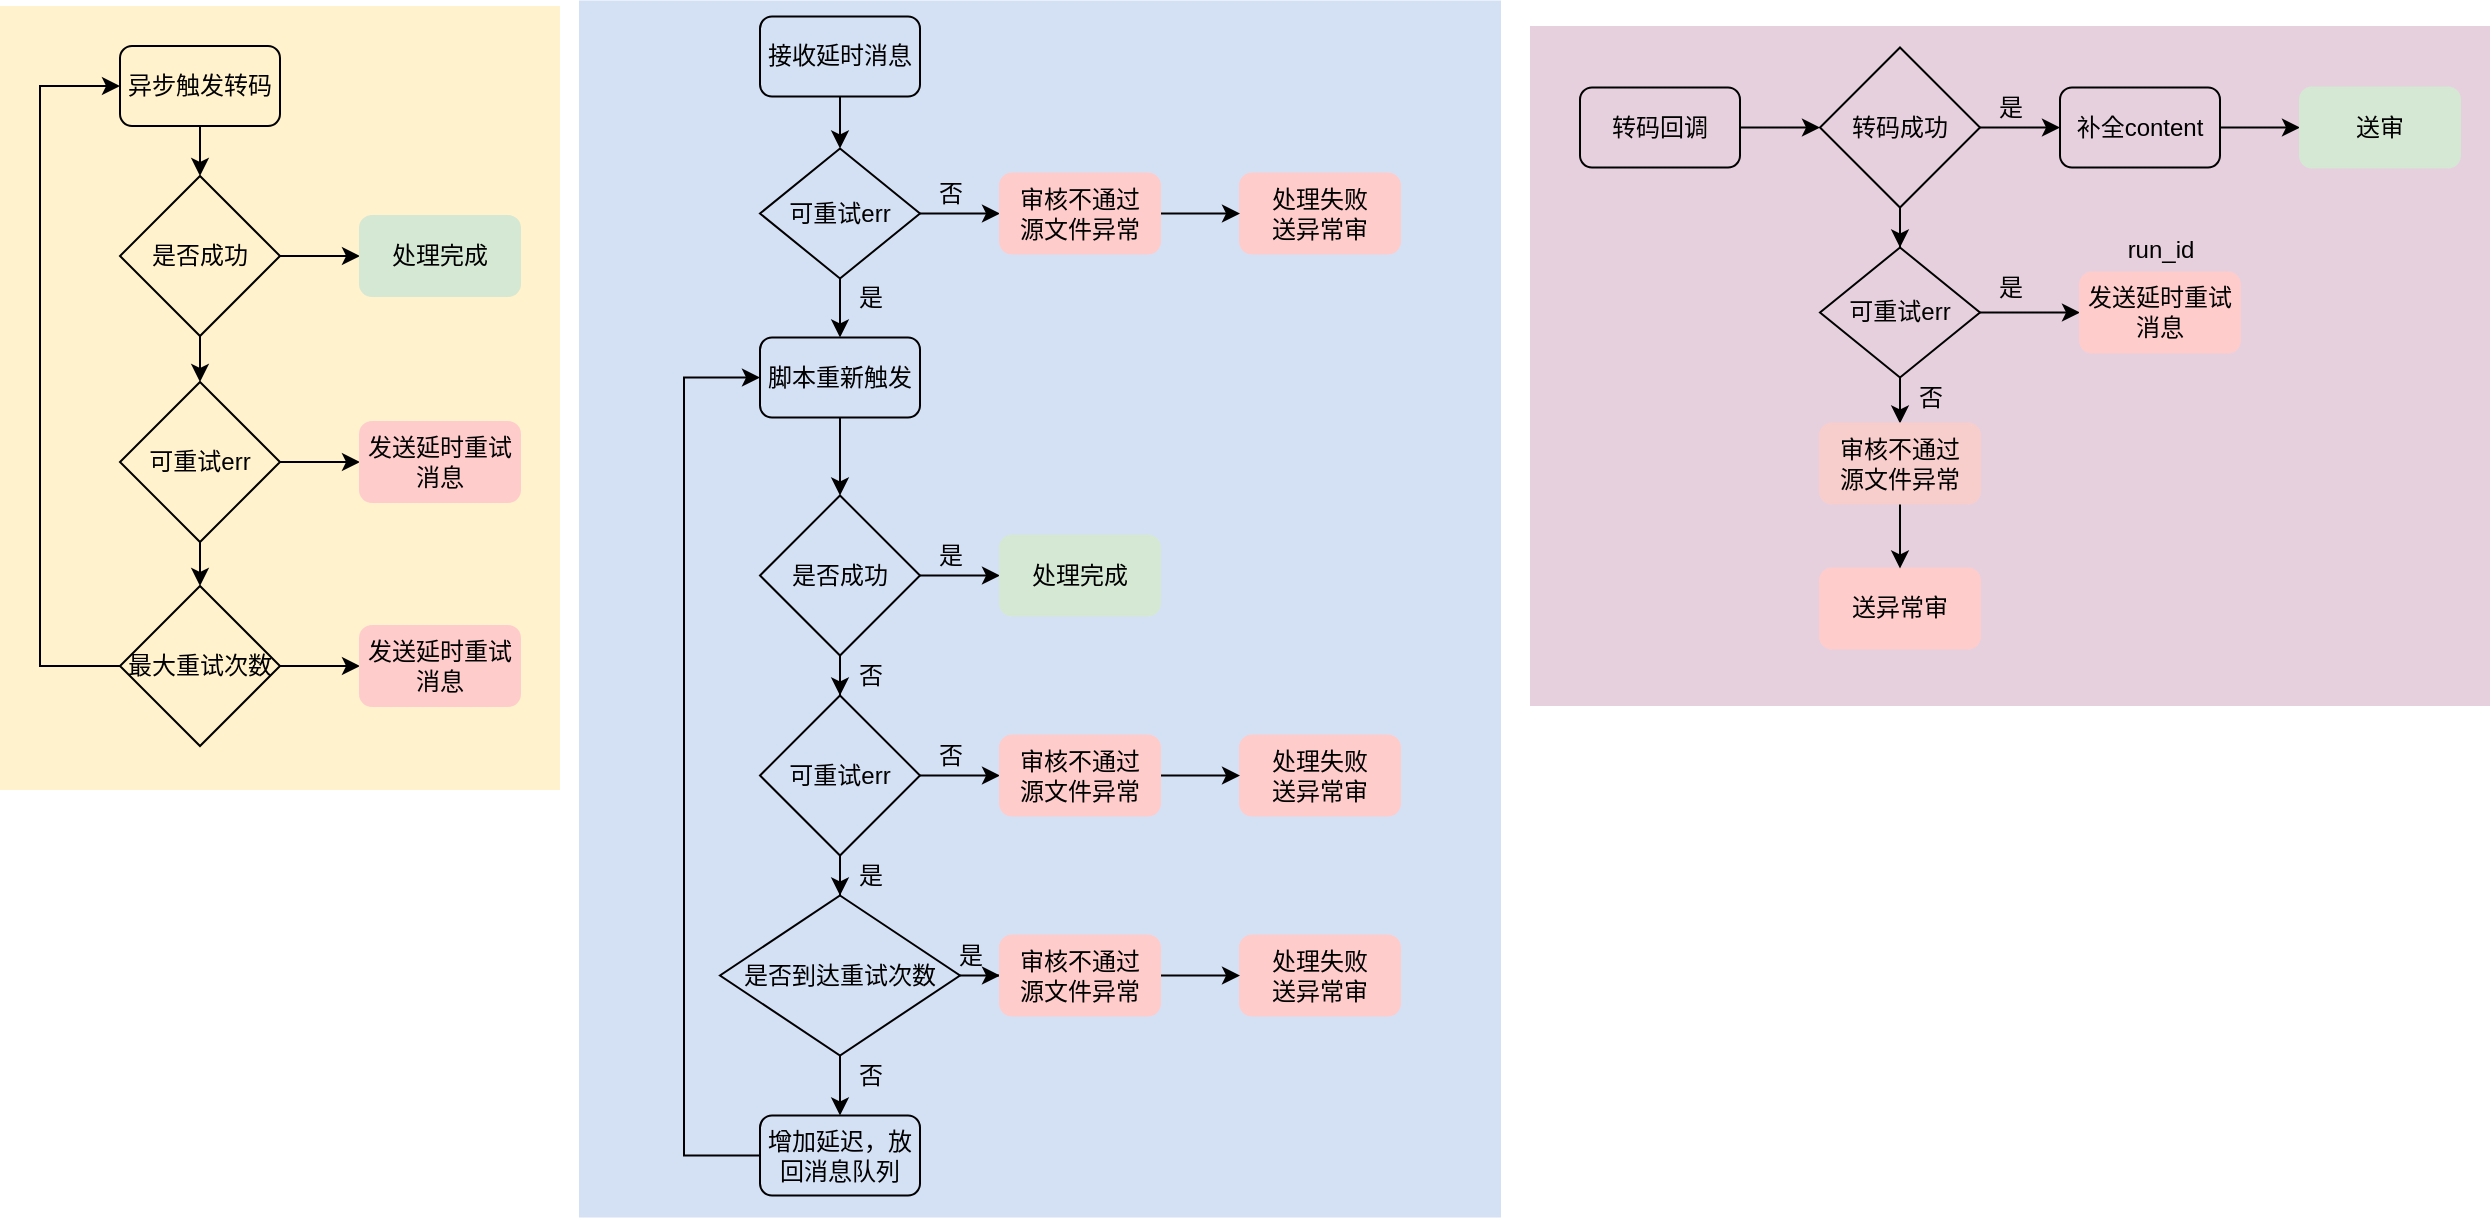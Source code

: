 <mxfile version="13.3.5" type="github"><diagram id="wNmDBNcVU30qP8OJBg1k" name="Page-1"><mxGraphModel dx="946" dy="613" grid="1" gridSize="10" guides="1" tooltips="1" connect="1" arrows="1" fold="1" page="1" pageScale="1" pageWidth="4681" pageHeight="3300" math="0" shadow="0"><root><mxCell id="0"/><mxCell id="1" parent="0"/><mxCell id="2ditBwXL95Zley4yq5MF-150" value="" style="rounded=0;whiteSpace=wrap;html=1;shadow=0;strokeColor=none;fillColor=#E6D0DE;" vertex="1" parent="1"><mxGeometry x="885" y="49" width="480" height="340" as="geometry"/></mxCell><mxCell id="2ditBwXL95Zley4yq5MF-135" value="" style="rounded=0;whiteSpace=wrap;html=1;shadow=0;strokeColor=none;fillColor=#FFF2CC;" vertex="1" parent="1"><mxGeometry x="120" y="39" width="280" height="392" as="geometry"/></mxCell><mxCell id="2ditBwXL95Zley4yq5MF-129" value="" style="rounded=0;whiteSpace=wrap;html=1;shadow=0;strokeColor=#D4E1F5;fillColor=#D4E1F5;" vertex="1" parent="1"><mxGeometry x="410" y="36.75" width="460" height="607.5" as="geometry"/></mxCell><mxCell id="2ditBwXL95Zley4yq5MF-138" style="edgeStyle=orthogonalEdgeStyle;rounded=0;orthogonalLoop=1;jettySize=auto;html=1;" edge="1" parent="1" source="2ditBwXL95Zley4yq5MF-2" target="2ditBwXL95Zley4yq5MF-136"><mxGeometry relative="1" as="geometry"/></mxCell><mxCell id="2ditBwXL95Zley4yq5MF-2" value="异步触发转码" style="rounded=1;whiteSpace=wrap;html=1;fillColor=none;" vertex="1" parent="1"><mxGeometry x="180" y="59" width="80" height="40" as="geometry"/></mxCell><mxCell id="2ditBwXL95Zley4yq5MF-12" style="edgeStyle=orthogonalEdgeStyle;rounded=0;orthogonalLoop=1;jettySize=auto;html=1;entryX=0;entryY=0.5;entryDx=0;entryDy=0;" edge="1" parent="1" source="2ditBwXL95Zley4yq5MF-8" target="2ditBwXL95Zley4yq5MF-11"><mxGeometry relative="1" as="geometry"/></mxCell><mxCell id="2ditBwXL95Zley4yq5MF-8" value="转码回调" style="rounded=1;whiteSpace=wrap;html=1;fillColor=none;" vertex="1" parent="1"><mxGeometry x="910" y="79.75" width="80" height="40" as="geometry"/></mxCell><mxCell id="2ditBwXL95Zley4yq5MF-15" style="edgeStyle=orthogonalEdgeStyle;rounded=0;orthogonalLoop=1;jettySize=auto;html=1;" edge="1" parent="1" source="2ditBwXL95Zley4yq5MF-11" target="2ditBwXL95Zley4yq5MF-13"><mxGeometry relative="1" as="geometry"/></mxCell><mxCell id="2ditBwXL95Zley4yq5MF-54" style="edgeStyle=orthogonalEdgeStyle;rounded=0;orthogonalLoop=1;jettySize=auto;html=1;" edge="1" parent="1" source="2ditBwXL95Zley4yq5MF-11" target="2ditBwXL95Zley4yq5MF-52"><mxGeometry relative="1" as="geometry"/></mxCell><mxCell id="2ditBwXL95Zley4yq5MF-11" value="转码成功" style="rhombus;whiteSpace=wrap;html=1;fillColor=none;" vertex="1" parent="1"><mxGeometry x="1030" y="59.75" width="80" height="80" as="geometry"/></mxCell><mxCell id="2ditBwXL95Zley4yq5MF-16" style="edgeStyle=orthogonalEdgeStyle;rounded=0;orthogonalLoop=1;jettySize=auto;html=1;entryX=0;entryY=0.5;entryDx=0;entryDy=0;" edge="1" parent="1" source="2ditBwXL95Zley4yq5MF-13" target="2ditBwXL95Zley4yq5MF-14"><mxGeometry relative="1" as="geometry"/></mxCell><mxCell id="2ditBwXL95Zley4yq5MF-13" value="补全content" style="rounded=1;whiteSpace=wrap;html=1;fillColor=none;" vertex="1" parent="1"><mxGeometry x="1150" y="79.75" width="80" height="40" as="geometry"/></mxCell><mxCell id="2ditBwXL95Zley4yq5MF-14" value="送审" style="rounded=1;whiteSpace=wrap;html=1;strokeColor=#D5E8D4;fillColor=#D5E8D4;" vertex="1" parent="1"><mxGeometry x="1270" y="79.75" width="80" height="40" as="geometry"/></mxCell><mxCell id="2ditBwXL95Zley4yq5MF-112" style="edgeStyle=orthogonalEdgeStyle;rounded=0;orthogonalLoop=1;jettySize=auto;html=1;entryX=0.5;entryY=0;entryDx=0;entryDy=0;" edge="1" parent="1" source="2ditBwXL95Zley4yq5MF-19" target="2ditBwXL95Zley4yq5MF-108"><mxGeometry relative="1" as="geometry"/></mxCell><mxCell id="2ditBwXL95Zley4yq5MF-19" value="接收延时消息" style="rounded=1;whiteSpace=wrap;html=1;fillColor=none;" vertex="1" parent="1"><mxGeometry x="500" y="44.25" width="80" height="40" as="geometry"/></mxCell><mxCell id="2ditBwXL95Zley4yq5MF-26" style="edgeStyle=orthogonalEdgeStyle;rounded=0;orthogonalLoop=1;jettySize=auto;html=1;entryX=0.5;entryY=0;entryDx=0;entryDy=0;" edge="1" parent="1" source="2ditBwXL95Zley4yq5MF-23" target="2ditBwXL95Zley4yq5MF-25"><mxGeometry relative="1" as="geometry"/></mxCell><mxCell id="2ditBwXL95Zley4yq5MF-23" value="脚本重新触发" style="rounded=1;whiteSpace=wrap;html=1;fillColor=none;" vertex="1" parent="1"><mxGeometry x="500" y="204.75" width="80" height="40" as="geometry"/></mxCell><mxCell id="2ditBwXL95Zley4yq5MF-79" style="edgeStyle=orthogonalEdgeStyle;rounded=0;orthogonalLoop=1;jettySize=auto;html=1;entryX=0;entryY=0.5;entryDx=0;entryDy=0;" edge="1" parent="1" source="2ditBwXL95Zley4yq5MF-25" target="2ditBwXL95Zley4yq5MF-27"><mxGeometry relative="1" as="geometry"/></mxCell><mxCell id="2ditBwXL95Zley4yq5MF-88" style="edgeStyle=orthogonalEdgeStyle;rounded=0;orthogonalLoop=1;jettySize=auto;html=1;" edge="1" parent="1" source="2ditBwXL95Zley4yq5MF-25" target="2ditBwXL95Zley4yq5MF-87"><mxGeometry relative="1" as="geometry"/></mxCell><mxCell id="2ditBwXL95Zley4yq5MF-25" value="是否成功" style="rhombus;whiteSpace=wrap;html=1;fillColor=none;" vertex="1" parent="1"><mxGeometry x="500" y="283.75" width="80" height="80" as="geometry"/></mxCell><mxCell id="2ditBwXL95Zley4yq5MF-27" value="处理完成" style="rounded=1;whiteSpace=wrap;html=1;strokeColor=#D5E8D4;fillColor=#D5E8D4;" vertex="1" parent="1"><mxGeometry x="620" y="303.75" width="80" height="40" as="geometry"/></mxCell><mxCell id="2ditBwXL95Zley4yq5MF-74" style="edgeStyle=orthogonalEdgeStyle;rounded=0;orthogonalLoop=1;jettySize=auto;html=1;" edge="1" parent="1" source="2ditBwXL95Zley4yq5MF-29" target="2ditBwXL95Zley4yq5MF-31"><mxGeometry relative="1" as="geometry"/></mxCell><mxCell id="2ditBwXL95Zley4yq5MF-126" style="edgeStyle=orthogonalEdgeStyle;rounded=0;orthogonalLoop=1;jettySize=auto;html=1;" edge="1" parent="1" source="2ditBwXL95Zley4yq5MF-29" target="2ditBwXL95Zley4yq5MF-123"><mxGeometry relative="1" as="geometry"/></mxCell><mxCell id="2ditBwXL95Zley4yq5MF-29" value="是否到达重试次数" style="rhombus;whiteSpace=wrap;html=1;fillColor=none;" vertex="1" parent="1"><mxGeometry x="480" y="483.75" width="120" height="80" as="geometry"/></mxCell><mxCell id="2ditBwXL95Zley4yq5MF-133" style="edgeStyle=orthogonalEdgeStyle;rounded=0;orthogonalLoop=1;jettySize=auto;html=1;entryX=0;entryY=0.5;entryDx=0;entryDy=0;" edge="1" parent="1" source="2ditBwXL95Zley4yq5MF-31" target="2ditBwXL95Zley4yq5MF-23"><mxGeometry relative="1" as="geometry"><Array as="points"><mxPoint x="462" y="613.75"/><mxPoint x="462" y="224.75"/></Array></mxGeometry></mxCell><mxCell id="2ditBwXL95Zley4yq5MF-31" value="增加延迟，放回消息队列" style="rounded=1;whiteSpace=wrap;html=1;fillColor=none;" vertex="1" parent="1"><mxGeometry x="500" y="593.75" width="80" height="40" as="geometry"/></mxCell><mxCell id="2ditBwXL95Zley4yq5MF-35" value="处理失败&lt;br&gt;送异常审" style="rounded=1;whiteSpace=wrap;html=1;fillColor=#FFCCCC;strokeColor=#FFCCCC;" vertex="1" parent="1"><mxGeometry x="740" y="503.75" width="80" height="40" as="geometry"/></mxCell><mxCell id="2ditBwXL95Zley4yq5MF-48" value="是" style="text;html=1;align=center;verticalAlign=middle;resizable=0;points=[];autosize=1;" vertex="1" parent="1"><mxGeometry x="1110" y="79.75" width="30" height="20" as="geometry"/></mxCell><mxCell id="2ditBwXL95Zley4yq5MF-49" value="送异常审" style="rounded=1;whiteSpace=wrap;html=1;shadow=0;strokeColor=#FFCCCC;fillColor=#FFCCCC;" vertex="1" parent="1"><mxGeometry x="1030" y="320.25" width="80" height="40" as="geometry"/></mxCell><mxCell id="2ditBwXL95Zley4yq5MF-55" style="edgeStyle=orthogonalEdgeStyle;rounded=0;orthogonalLoop=1;jettySize=auto;html=1;entryX=0.5;entryY=0;entryDx=0;entryDy=0;" edge="1" parent="1" source="2ditBwXL95Zley4yq5MF-52" target="2ditBwXL95Zley4yq5MF-53"><mxGeometry relative="1" as="geometry"/></mxCell><mxCell id="2ditBwXL95Zley4yq5MF-152" style="edgeStyle=orthogonalEdgeStyle;rounded=0;orthogonalLoop=1;jettySize=auto;html=1;entryX=0;entryY=0.5;entryDx=0;entryDy=0;" edge="1" parent="1" source="2ditBwXL95Zley4yq5MF-52" target="2ditBwXL95Zley4yq5MF-151"><mxGeometry relative="1" as="geometry"/></mxCell><mxCell id="2ditBwXL95Zley4yq5MF-52" value="可重试err" style="rhombus;whiteSpace=wrap;html=1;fillColor=none;" vertex="1" parent="1"><mxGeometry x="1030" y="159.75" width="80" height="65" as="geometry"/></mxCell><mxCell id="2ditBwXL95Zley4yq5MF-60" style="edgeStyle=orthogonalEdgeStyle;rounded=0;orthogonalLoop=1;jettySize=auto;html=1;" edge="1" parent="1" source="2ditBwXL95Zley4yq5MF-53" target="2ditBwXL95Zley4yq5MF-49"><mxGeometry relative="1" as="geometry"/></mxCell><mxCell id="2ditBwXL95Zley4yq5MF-53" value="审核不通过&lt;br&gt;源文件异常" style="rounded=1;whiteSpace=wrap;html=1;strokeColor=#F8CECC;fillColor=#F8CECC;" vertex="1" parent="1"><mxGeometry x="1030" y="247.75" width="80" height="40" as="geometry"/></mxCell><mxCell id="2ditBwXL95Zley4yq5MF-57" value="否" style="text;html=1;align=center;verticalAlign=middle;resizable=0;points=[];autosize=1;" vertex="1" parent="1"><mxGeometry x="1070" y="224.75" width="30" height="20" as="geometry"/></mxCell><mxCell id="2ditBwXL95Zley4yq5MF-59" value="是" style="text;html=1;align=center;verticalAlign=middle;resizable=0;points=[];autosize=1;" vertex="1" parent="1"><mxGeometry x="1110" y="169.75" width="30" height="20" as="geometry"/></mxCell><mxCell id="2ditBwXL95Zley4yq5MF-69" value="是" style="text;html=1;align=center;verticalAlign=middle;resizable=0;points=[];autosize=1;" vertex="1" parent="1"><mxGeometry x="580" y="303.75" width="30" height="20" as="geometry"/></mxCell><mxCell id="2ditBwXL95Zley4yq5MF-75" value="否" style="text;html=1;align=center;verticalAlign=middle;resizable=0;points=[];autosize=1;" vertex="1" parent="1"><mxGeometry x="540" y="563.75" width="30" height="20" as="geometry"/></mxCell><mxCell id="2ditBwXL95Zley4yq5MF-77" value="是" style="text;html=1;align=center;verticalAlign=middle;resizable=0;points=[];autosize=1;" vertex="1" parent="1"><mxGeometry x="590" y="503.75" width="30" height="20" as="geometry"/></mxCell><mxCell id="2ditBwXL95Zley4yq5MF-91" style="edgeStyle=orthogonalEdgeStyle;rounded=0;orthogonalLoop=1;jettySize=auto;html=1;" edge="1" parent="1" source="2ditBwXL95Zley4yq5MF-87" target="2ditBwXL95Zley4yq5MF-29"><mxGeometry relative="1" as="geometry"/></mxCell><mxCell id="2ditBwXL95Zley4yq5MF-124" style="edgeStyle=orthogonalEdgeStyle;rounded=0;orthogonalLoop=1;jettySize=auto;html=1;entryX=0;entryY=0.5;entryDx=0;entryDy=0;" edge="1" parent="1" source="2ditBwXL95Zley4yq5MF-87" target="2ditBwXL95Zley4yq5MF-122"><mxGeometry relative="1" as="geometry"/></mxCell><mxCell id="2ditBwXL95Zley4yq5MF-87" value="可重试err" style="rhombus;whiteSpace=wrap;html=1;fillColor=none;" vertex="1" parent="1"><mxGeometry x="500" y="383.75" width="80" height="80" as="geometry"/></mxCell><mxCell id="2ditBwXL95Zley4yq5MF-90" value="run_id" style="whiteSpace=wrap;html=1;aspect=fixed;fillColor=none;strokeColor=none;" vertex="1" parent="1"><mxGeometry x="1176.5" y="137" width="47" height="47" as="geometry"/></mxCell><mxCell id="2ditBwXL95Zley4yq5MF-92" value="处理失败&lt;br&gt;送异常审" style="rounded=1;whiteSpace=wrap;html=1;fillColor=#FFCCCC;strokeColor=#FFCCCC;" vertex="1" parent="1"><mxGeometry x="740" y="403.75" width="80" height="40" as="geometry"/></mxCell><mxCell id="2ditBwXL95Zley4yq5MF-94" value="否" style="text;html=1;align=center;verticalAlign=middle;resizable=0;points=[];autosize=1;" vertex="1" parent="1"><mxGeometry x="580" y="403.75" width="30" height="20" as="geometry"/></mxCell><mxCell id="2ditBwXL95Zley4yq5MF-95" value="否" style="text;html=1;align=center;verticalAlign=middle;resizable=0;points=[];autosize=1;" vertex="1" parent="1"><mxGeometry x="540" y="363.75" width="30" height="20" as="geometry"/></mxCell><mxCell id="2ditBwXL95Zley4yq5MF-96" value="是" style="text;html=1;align=center;verticalAlign=middle;resizable=0;points=[];autosize=1;" vertex="1" parent="1"><mxGeometry x="540" y="463.75" width="30" height="20" as="geometry"/></mxCell><mxCell id="2ditBwXL95Zley4yq5MF-110" style="edgeStyle=orthogonalEdgeStyle;rounded=0;orthogonalLoop=1;jettySize=auto;html=1;entryX=0.5;entryY=0;entryDx=0;entryDy=0;" edge="1" parent="1" source="2ditBwXL95Zley4yq5MF-108" target="2ditBwXL95Zley4yq5MF-23"><mxGeometry relative="1" as="geometry"/></mxCell><mxCell id="2ditBwXL95Zley4yq5MF-120" style="edgeStyle=orthogonalEdgeStyle;rounded=0;orthogonalLoop=1;jettySize=auto;html=1;" edge="1" parent="1" source="2ditBwXL95Zley4yq5MF-108" target="2ditBwXL95Zley4yq5MF-119"><mxGeometry relative="1" as="geometry"/></mxCell><mxCell id="2ditBwXL95Zley4yq5MF-108" value="可重试err" style="rhombus;whiteSpace=wrap;html=1;fillColor=none;" vertex="1" parent="1"><mxGeometry x="500" y="110.25" width="80" height="65" as="geometry"/></mxCell><mxCell id="2ditBwXL95Zley4yq5MF-111" value="是" style="text;html=1;align=center;verticalAlign=middle;resizable=0;points=[];autosize=1;" vertex="1" parent="1"><mxGeometry x="540" y="175.25" width="30" height="20" as="geometry"/></mxCell><mxCell id="2ditBwXL95Zley4yq5MF-116" value="处理失败&lt;br&gt;送异常审" style="rounded=1;whiteSpace=wrap;html=1;fillColor=#FFCCCC;strokeColor=#FFCCCC;" vertex="1" parent="1"><mxGeometry x="740" y="122.75" width="80" height="40" as="geometry"/></mxCell><mxCell id="2ditBwXL95Zley4yq5MF-118" value="否" style="text;html=1;align=center;verticalAlign=middle;resizable=0;points=[];autosize=1;" vertex="1" parent="1"><mxGeometry x="580" y="122.75" width="30" height="20" as="geometry"/></mxCell><mxCell id="2ditBwXL95Zley4yq5MF-121" style="edgeStyle=orthogonalEdgeStyle;rounded=0;orthogonalLoop=1;jettySize=auto;html=1;" edge="1" parent="1" source="2ditBwXL95Zley4yq5MF-119" target="2ditBwXL95Zley4yq5MF-116"><mxGeometry relative="1" as="geometry"/></mxCell><mxCell id="2ditBwXL95Zley4yq5MF-119" value="审核不通过&lt;br&gt;源文件异常" style="rounded=1;whiteSpace=wrap;html=1;fillColor=#FFCCCC;strokeColor=#FFCCCC;" vertex="1" parent="1"><mxGeometry x="620" y="122.75" width="80" height="40" as="geometry"/></mxCell><mxCell id="2ditBwXL95Zley4yq5MF-125" style="edgeStyle=orthogonalEdgeStyle;rounded=0;orthogonalLoop=1;jettySize=auto;html=1;entryX=0;entryY=0.5;entryDx=0;entryDy=0;" edge="1" parent="1" source="2ditBwXL95Zley4yq5MF-122" target="2ditBwXL95Zley4yq5MF-92"><mxGeometry relative="1" as="geometry"/></mxCell><mxCell id="2ditBwXL95Zley4yq5MF-122" value="审核不通过&lt;br&gt;源文件异常" style="rounded=1;whiteSpace=wrap;html=1;fillColor=#FFCCCC;strokeColor=#FFCCCC;" vertex="1" parent="1"><mxGeometry x="620" y="403.75" width="80" height="40" as="geometry"/></mxCell><mxCell id="2ditBwXL95Zley4yq5MF-127" style="edgeStyle=orthogonalEdgeStyle;rounded=0;orthogonalLoop=1;jettySize=auto;html=1;" edge="1" parent="1" source="2ditBwXL95Zley4yq5MF-123" target="2ditBwXL95Zley4yq5MF-35"><mxGeometry relative="1" as="geometry"/></mxCell><mxCell id="2ditBwXL95Zley4yq5MF-123" value="审核不通过&lt;br&gt;源文件异常" style="rounded=1;whiteSpace=wrap;html=1;fillColor=#FFCCCC;strokeColor=#FFCCCC;" vertex="1" parent="1"><mxGeometry x="620" y="503.75" width="80" height="40" as="geometry"/></mxCell><mxCell id="2ditBwXL95Zley4yq5MF-139" style="edgeStyle=orthogonalEdgeStyle;rounded=0;orthogonalLoop=1;jettySize=auto;html=1;entryX=0.5;entryY=0;entryDx=0;entryDy=0;" edge="1" parent="1" source="2ditBwXL95Zley4yq5MF-136" target="2ditBwXL95Zley4yq5MF-137"><mxGeometry relative="1" as="geometry"/></mxCell><mxCell id="2ditBwXL95Zley4yq5MF-147" style="edgeStyle=orthogonalEdgeStyle;rounded=0;orthogonalLoop=1;jettySize=auto;html=1;entryX=0;entryY=0.5;entryDx=0;entryDy=0;" edge="1" parent="1" source="2ditBwXL95Zley4yq5MF-136" target="2ditBwXL95Zley4yq5MF-144"><mxGeometry relative="1" as="geometry"/></mxCell><mxCell id="2ditBwXL95Zley4yq5MF-136" value="是否成功" style="rhombus;whiteSpace=wrap;html=1;shadow=0;strokeColor=#000000;fillColor=none;" vertex="1" parent="1"><mxGeometry x="180" y="124" width="80" height="80" as="geometry"/></mxCell><mxCell id="2ditBwXL95Zley4yq5MF-141" style="edgeStyle=orthogonalEdgeStyle;rounded=0;orthogonalLoop=1;jettySize=auto;html=1;" edge="1" parent="1" source="2ditBwXL95Zley4yq5MF-137" target="2ditBwXL95Zley4yq5MF-140"><mxGeometry relative="1" as="geometry"/></mxCell><mxCell id="2ditBwXL95Zley4yq5MF-148" style="edgeStyle=orthogonalEdgeStyle;rounded=0;orthogonalLoop=1;jettySize=auto;html=1;entryX=0;entryY=0.5;entryDx=0;entryDy=0;" edge="1" parent="1" source="2ditBwXL95Zley4yq5MF-137" target="2ditBwXL95Zley4yq5MF-145"><mxGeometry relative="1" as="geometry"/></mxCell><mxCell id="2ditBwXL95Zley4yq5MF-137" value="可重试err" style="rhombus;whiteSpace=wrap;html=1;shadow=0;strokeColor=#000000;fillColor=none;" vertex="1" parent="1"><mxGeometry x="180" y="227" width="80" height="80" as="geometry"/></mxCell><mxCell id="2ditBwXL95Zley4yq5MF-142" style="edgeStyle=orthogonalEdgeStyle;rounded=0;orthogonalLoop=1;jettySize=auto;html=1;entryX=0;entryY=0.5;entryDx=0;entryDy=0;" edge="1" parent="1" source="2ditBwXL95Zley4yq5MF-140" target="2ditBwXL95Zley4yq5MF-2"><mxGeometry relative="1" as="geometry"><Array as="points"><mxPoint x="140" y="369"/><mxPoint x="140" y="79"/></Array></mxGeometry></mxCell><mxCell id="2ditBwXL95Zley4yq5MF-149" style="edgeStyle=orthogonalEdgeStyle;rounded=0;orthogonalLoop=1;jettySize=auto;html=1;entryX=0;entryY=0.5;entryDx=0;entryDy=0;" edge="1" parent="1" source="2ditBwXL95Zley4yq5MF-140" target="2ditBwXL95Zley4yq5MF-146"><mxGeometry relative="1" as="geometry"/></mxCell><mxCell id="2ditBwXL95Zley4yq5MF-140" value="最大重试次数" style="rhombus;whiteSpace=wrap;html=1;shadow=0;strokeColor=#000000;fillColor=none;" vertex="1" parent="1"><mxGeometry x="180" y="329" width="80" height="80" as="geometry"/></mxCell><mxCell id="2ditBwXL95Zley4yq5MF-144" value="处理完成" style="rounded=1;whiteSpace=wrap;html=1;shadow=0;strokeColor=#D5E8D4;fillColor=#D5E8D4;" vertex="1" parent="1"><mxGeometry x="300" y="144" width="80" height="40" as="geometry"/></mxCell><mxCell id="2ditBwXL95Zley4yq5MF-145" value="发送延时重试消息" style="rounded=1;whiteSpace=wrap;html=1;shadow=0;strokeColor=#FFCCCC;fillColor=#FFCCCC;" vertex="1" parent="1"><mxGeometry x="300" y="247" width="80" height="40" as="geometry"/></mxCell><mxCell id="2ditBwXL95Zley4yq5MF-146" value="发送延时重试消息" style="rounded=1;whiteSpace=wrap;html=1;shadow=0;strokeColor=#FFCCCC;fillColor=#FFCCCC;" vertex="1" parent="1"><mxGeometry x="300" y="349" width="80" height="40" as="geometry"/></mxCell><mxCell id="2ditBwXL95Zley4yq5MF-151" value="发送延时重试消息" style="rounded=1;whiteSpace=wrap;html=1;shadow=0;strokeColor=#FFCCCC;fillColor=#FFCCCC;" vertex="1" parent="1"><mxGeometry x="1160" y="172.25" width="80" height="40" as="geometry"/></mxCell></root></mxGraphModel></diagram></mxfile>